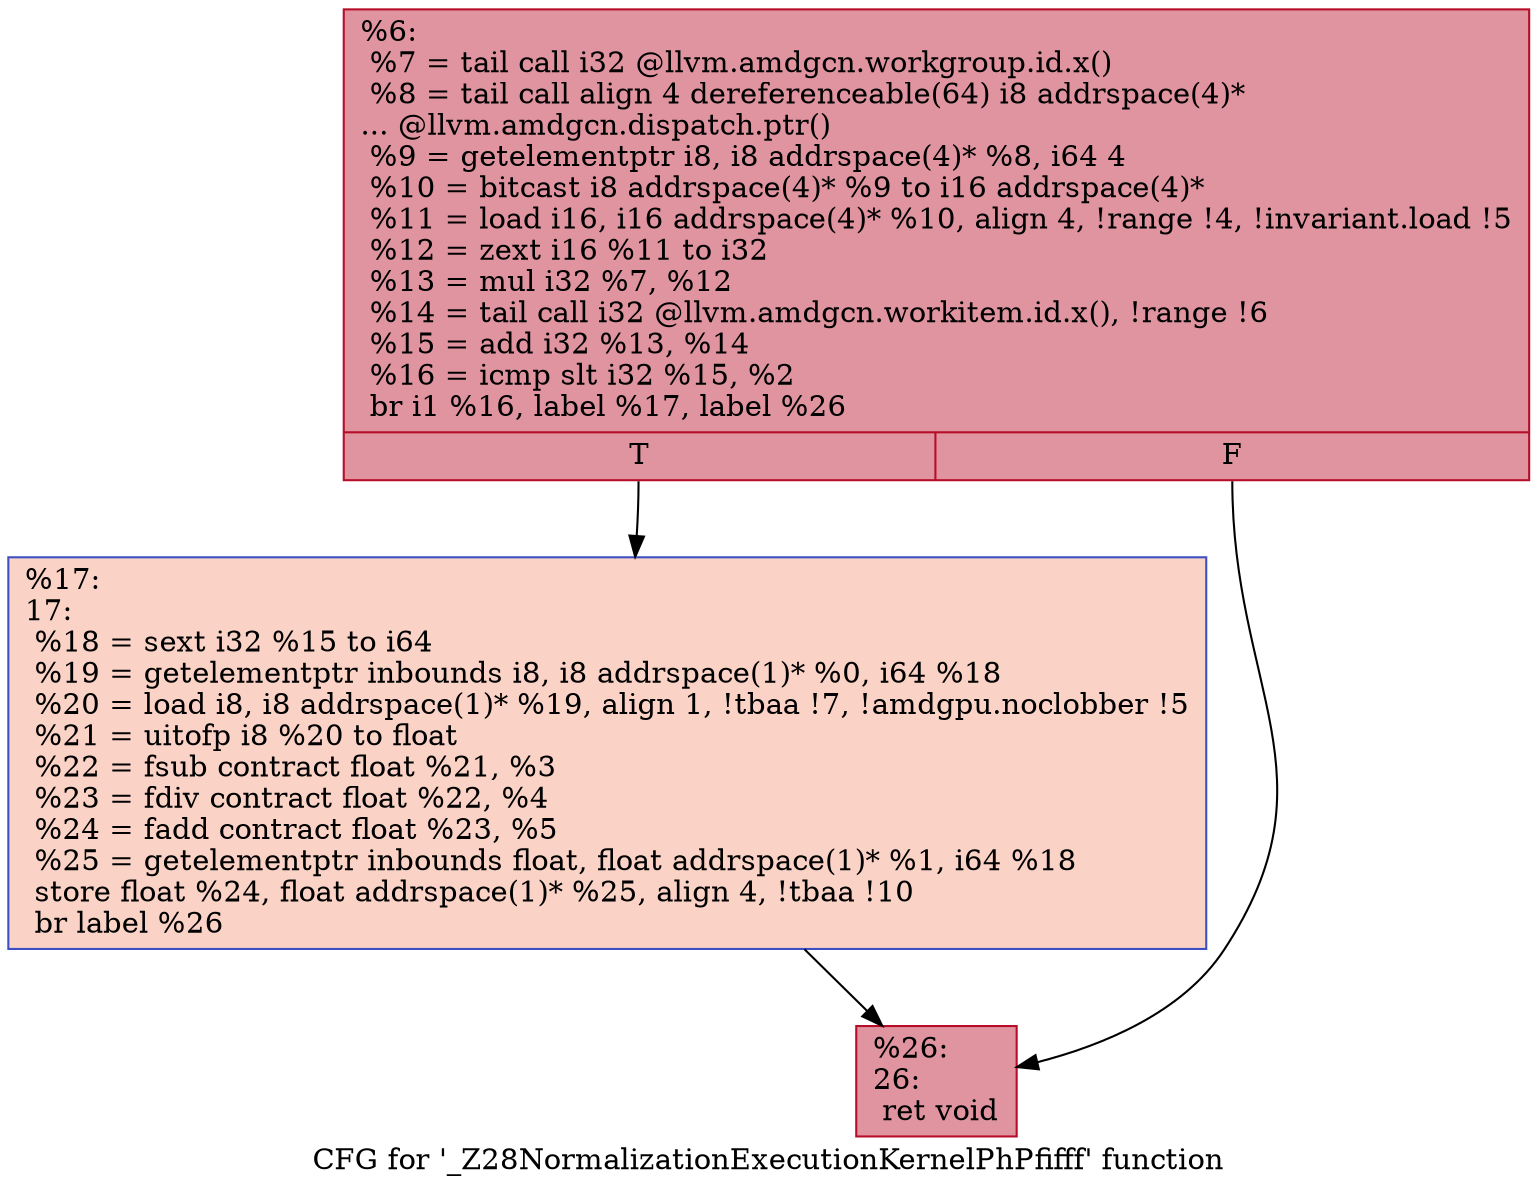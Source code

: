 digraph "CFG for '_Z28NormalizationExecutionKernelPhPfifff' function" {
	label="CFG for '_Z28NormalizationExecutionKernelPhPfifff' function";

	Node0x640a1a0 [shape=record,color="#b70d28ff", style=filled, fillcolor="#b70d2870",label="{%6:\l  %7 = tail call i32 @llvm.amdgcn.workgroup.id.x()\l  %8 = tail call align 4 dereferenceable(64) i8 addrspace(4)*\l... @llvm.amdgcn.dispatch.ptr()\l  %9 = getelementptr i8, i8 addrspace(4)* %8, i64 4\l  %10 = bitcast i8 addrspace(4)* %9 to i16 addrspace(4)*\l  %11 = load i16, i16 addrspace(4)* %10, align 4, !range !4, !invariant.load !5\l  %12 = zext i16 %11 to i32\l  %13 = mul i32 %7, %12\l  %14 = tail call i32 @llvm.amdgcn.workitem.id.x(), !range !6\l  %15 = add i32 %13, %14\l  %16 = icmp slt i32 %15, %2\l  br i1 %16, label %17, label %26\l|{<s0>T|<s1>F}}"];
	Node0x640a1a0:s0 -> Node0x640a5f0;
	Node0x640a1a0:s1 -> Node0x640c1c0;
	Node0x640a5f0 [shape=record,color="#3d50c3ff", style=filled, fillcolor="#f59c7d70",label="{%17:\l17:                                               \l  %18 = sext i32 %15 to i64\l  %19 = getelementptr inbounds i8, i8 addrspace(1)* %0, i64 %18\l  %20 = load i8, i8 addrspace(1)* %19, align 1, !tbaa !7, !amdgpu.noclobber !5\l  %21 = uitofp i8 %20 to float\l  %22 = fsub contract float %21, %3\l  %23 = fdiv contract float %22, %4\l  %24 = fadd contract float %23, %5\l  %25 = getelementptr inbounds float, float addrspace(1)* %1, i64 %18\l  store float %24, float addrspace(1)* %25, align 4, !tbaa !10\l  br label %26\l}"];
	Node0x640a5f0 -> Node0x640c1c0;
	Node0x640c1c0 [shape=record,color="#b70d28ff", style=filled, fillcolor="#b70d2870",label="{%26:\l26:                                               \l  ret void\l}"];
}
